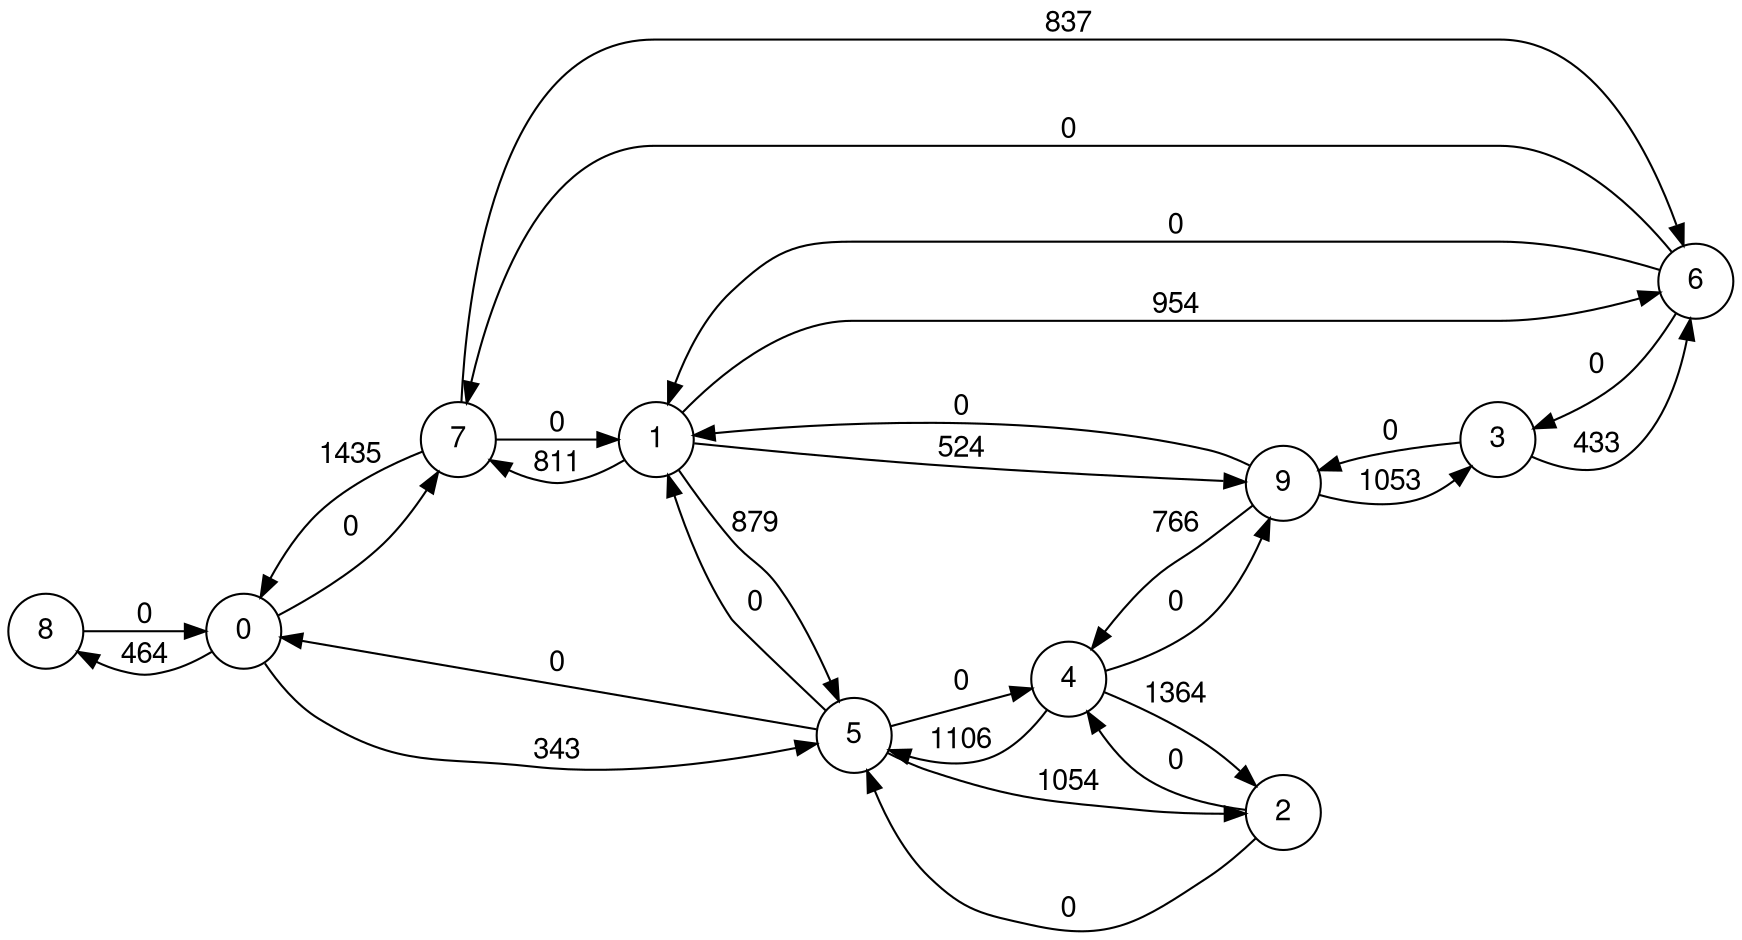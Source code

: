 digraph finite_state_machine {
  fontname="Helvetica,Arial,sans-serif"
  node [fontname="Helvetica,Arial,sans-serif"]
  edge [fontname="Helvetica,Arial,sans-serif"]
  rankdir=LR;
  node [shape = circle];
  8 -> 0 [ label = "0" ];
  0 -> 5 [ label = "343" ];
  0 -> 8 [ label = "464" ];
  0 -> 7 [ label = "0" ];
  2 -> 5 [ label = "0" ];
  2 -> 4 [ label = "0" ];
  4 -> 2 [ label = "1364" ];
  4 -> 5 [ label = "1106" ];
  4 -> 9 [ label = "0" ];
  3 -> 6 [ label = "433" ];
  3 -> 9 [ label = "0" ];
  6 -> 7 [ label = "0" ];
  6 -> 3 [ label = "0" ];
  6 -> 1 [ label = "0" ];
  5 -> 2 [ label = "1054" ];
  5 -> 0 [ label = "0" ];
  5 -> 4 [ label = "0" ];
  5 -> 1 [ label = "0" ];
  7 -> 0 [ label = "1435" ];
  7 -> 6 [ label = "837" ];
  7 -> 1 [ label = "0" ];
  9 -> 4 [ label = "766" ];
  9 -> 3 [ label = "1053" ];
  9 -> 1 [ label = "0" ];
  1 -> 6 [ label = "954" ];
  1 -> 5 [ label = "879" ];
  1 -> 7 [ label = "811" ];
  1 -> 9 [ label = "524" ];
}
